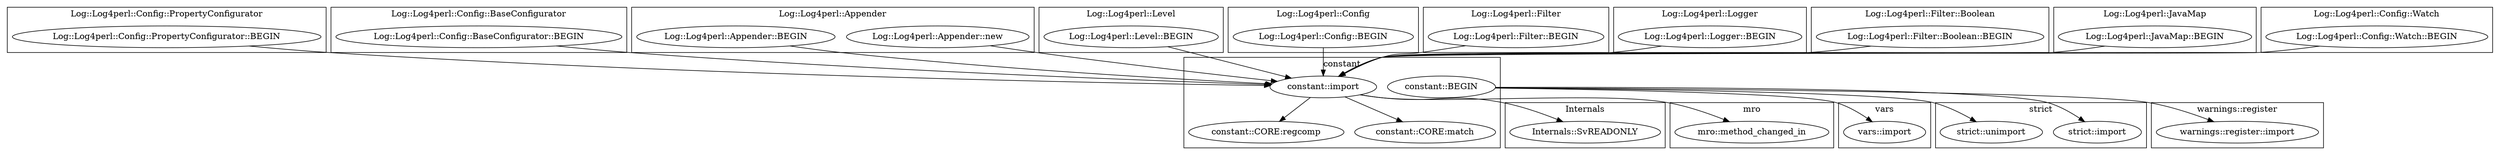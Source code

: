 digraph {
graph [overlap=false]
subgraph cluster_Log_Log4perl_Config_PropertyConfigurator {
	label="Log::Log4perl::Config::PropertyConfigurator";
	"Log::Log4perl::Config::PropertyConfigurator::BEGIN";
}
subgraph cluster_Internals {
	label="Internals";
	"Internals::SvREADONLY";
}
subgraph cluster_Log_Log4perl_Config_BaseConfigurator {
	label="Log::Log4perl::Config::BaseConfigurator";
	"Log::Log4perl::Config::BaseConfigurator::BEGIN";
}
subgraph cluster_Log_Log4perl_Appender {
	label="Log::Log4perl::Appender";
	"Log::Log4perl::Appender::new";
	"Log::Log4perl::Appender::BEGIN";
}
subgraph cluster_Log_Log4perl_Level {
	label="Log::Log4perl::Level";
	"Log::Log4perl::Level::BEGIN";
}
subgraph cluster_vars {
	label="vars";
	"vars::import";
}
subgraph cluster_Log_Log4perl_Config {
	label="Log::Log4perl::Config";
	"Log::Log4perl::Config::BEGIN";
}
subgraph cluster_Log_Log4perl_Filter {
	label="Log::Log4perl::Filter";
	"Log::Log4perl::Filter::BEGIN";
}
subgraph cluster_strict {
	label="strict";
	"strict::import";
	"strict::unimport";
}
subgraph cluster_Log_Log4perl_Logger {
	label="Log::Log4perl::Logger";
	"Log::Log4perl::Logger::BEGIN";
}
subgraph cluster_Log_Log4perl_Filter_Boolean {
	label="Log::Log4perl::Filter::Boolean";
	"Log::Log4perl::Filter::Boolean::BEGIN";
}
subgraph cluster_Log_Log4perl_JavaMap {
	label="Log::Log4perl::JavaMap";
	"Log::Log4perl::JavaMap::BEGIN";
}
subgraph cluster_Log_Log4perl_Config_Watch {
	label="Log::Log4perl::Config::Watch";
	"Log::Log4perl::Config::Watch::BEGIN";
}
subgraph cluster_constant {
	label="constant";
	"constant::import";
	"constant::CORE:regcomp";
	"constant::BEGIN";
	"constant::CORE:match";
}
subgraph cluster_warnings_register {
	label="warnings::register";
	"warnings::register::import";
}
subgraph cluster_mro {
	label="mro";
	"mro::method_changed_in";
}
"constant::import" -> "mro::method_changed_in";
"constant::BEGIN" -> "vars::import";
"Log::Log4perl::Config::BEGIN" -> "constant::import";
"Log::Log4perl::Config::Watch::BEGIN" -> "constant::import";
"Log::Log4perl::Filter::Boolean::BEGIN" -> "constant::import";
"Log::Log4perl::Level::BEGIN" -> "constant::import";
"Log::Log4perl::Logger::BEGIN" -> "constant::import";
"Log::Log4perl::Appender::new" -> "constant::import";
"Log::Log4perl::JavaMap::BEGIN" -> "constant::import";
"Log::Log4perl::Config::PropertyConfigurator::BEGIN" -> "constant::import";
"Log::Log4perl::Filter::BEGIN" -> "constant::import";
"Log::Log4perl::Config::BaseConfigurator::BEGIN" -> "constant::import";
"Log::Log4perl::Appender::BEGIN" -> "constant::import";
"constant::BEGIN" -> "strict::unimport";
"constant::import" -> "constant::CORE:regcomp";
"constant::import" -> "constant::CORE:match";
"constant::import" -> "Internals::SvREADONLY";
"constant::BEGIN" -> "strict::import";
"constant::BEGIN" -> "warnings::register::import";
}
